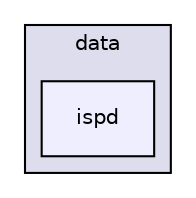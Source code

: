 digraph G {
  compound=true
  node [ fontsize="10", fontname="Helvetica"];
  edge [ labelfontsize="10", labelfontname="Helvetica"];
  subgraph clusterdir_b59ab6809c68f741f67b7ddd41c96750 {
    graph [ bgcolor="#ddddee", pencolor="black", label="data" fontname="Helvetica", fontsize="10", URL="dir_b59ab6809c68f741f67b7ddd41c96750.html"]
  dir_3eee23b6c1707a0f782184265fef7405 [shape=box, label="ispd", style="filled", fillcolor="#eeeeff", pencolor="black", URL="dir_3eee23b6c1707a0f782184265fef7405.html"];
  }
}
